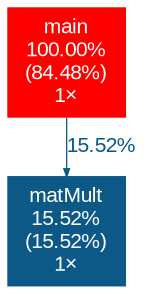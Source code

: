 digraph {
	graph [fontname=Arial, nodesep=0.125, ranksep=0.25];
	node [fontcolor=white, fontname=Arial, height=0, shape=box, style=filled, width=0];
	edge [fontname=Arial];
	1 [color="#ff0000", fontcolor="#ffffff", fontsize="10.00", label="main\n100.00%\n(84.48%)\n1×"];
	1 -> 2 [arrowsize="0.39", color="#0c5887", fontcolor="#0c5887", fontsize="10.00", label="15.52%", labeldistance="0.62", penwidth="0.62"];
	2 [color="#0c5887", fontcolor="#ffffff", fontsize="10.00", label="matMult\n15.52%\n(15.52%)\n1×"];
}
